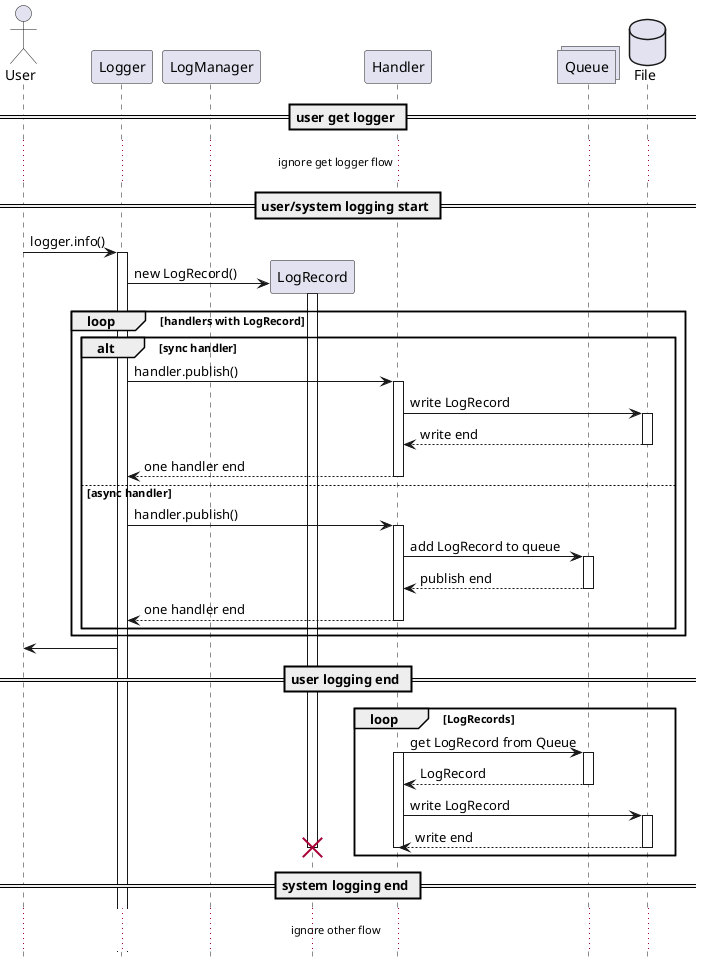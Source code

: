@startuml
'style
hide footbox

'participant
actor User
participant Logger
participant LogManager
participant LogRecord
participant Handler
collections Queue
database File

'get logger flow
==user get logger ==
... ignore get logger flow ...

'use logger flow
==user/system logging start ==

User -> Logger : logger.info()
activate Logger
create LogRecord
Logger -> LogRecord : new LogRecord()
activate LogRecord

loop handlers with LogRecord
    alt sync handler
        Logger -> Handler : handler.publish()
        activate Handler
        Handler -> File : write LogRecord
        activate File
        return write end
        return one handler end
    else async handler
         Logger -> Handler : handler.publish()
         activate Handler
         Handler -> Queue : add LogRecord to queue
         activate Queue
         return publish end
         return one handler end
    end
end

Logger -> User

==user logging end ==

loop LogRecords
    Handler -> Queue : get LogRecord from Queue
    activate Queue
    activate Handler
    return LogRecord
    Handler -> File : write LogRecord
    activate File
    return write end
    deactivate Handler
    destroy LogRecord
end

==system logging end ==

'other flow
... ignore other flow ...

@enduml